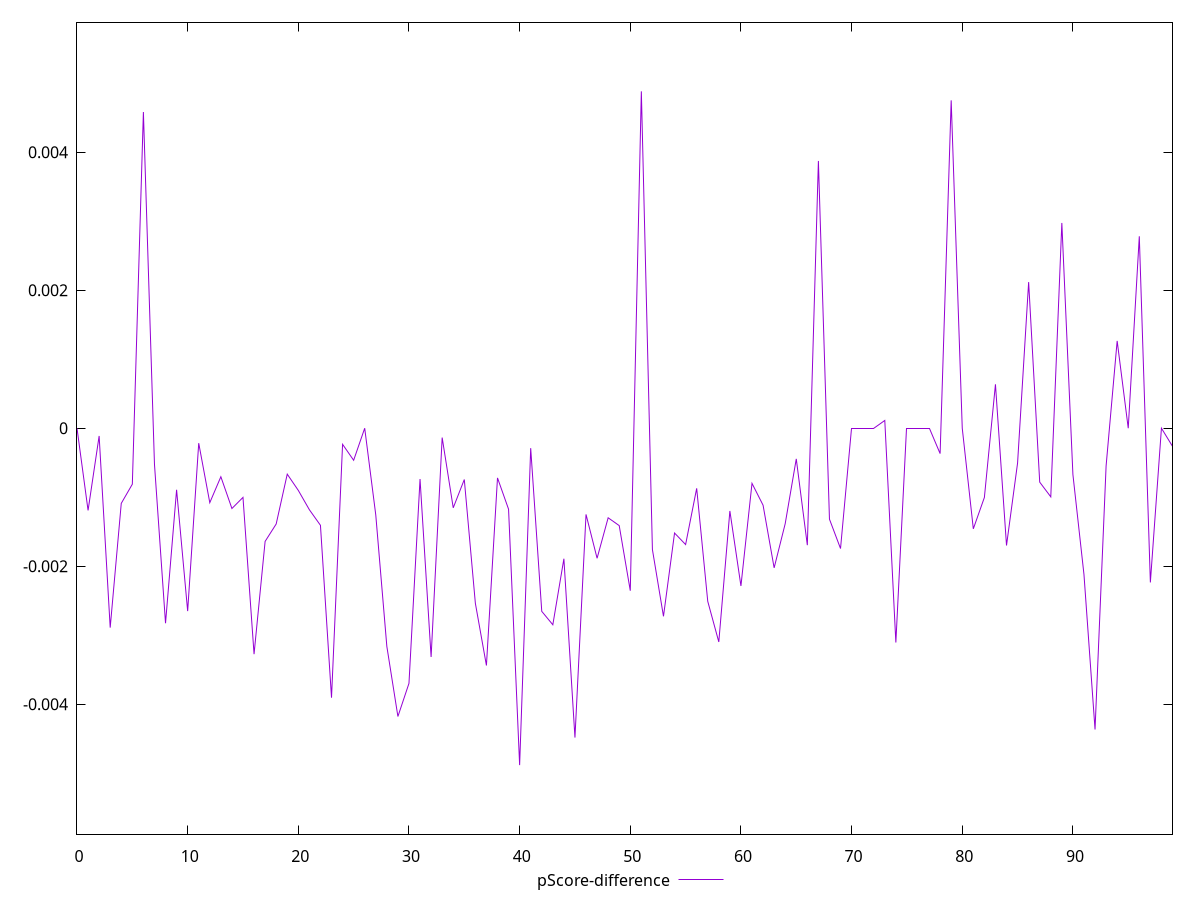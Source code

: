 reset

$pScoreDifference <<EOF
0 0
1 -0.0011911111111111428
2 -0.00011222222222218026
3 -0.0028888888888888298
4 -0.001088888888888917
5 -0.0008111111111110958
6 0.004581111111111147
7 -0.0005199999999999649
8 -0.0028255555555555256
9 -0.0008922222222221832
10 -0.002650000000000041
11 -0.0002166666666666428
12 -0.0010788888888888515
13 -0.0007033333333333891
14 -0.001163333333333294
15 -0.0010022222222222377
16 -0.0032733333333333503
17 -0.0016399999999999748
18 -0.0013877777777777656
19 -0.0006655555555555859
20 -0.0009011111111111303
21 -0.0011811111111110772
22 -0.0014066666666666672
23 -0.003904444444444488
24 -0.00023333333333330764
25 -0.0004644444444444895
26 0
27 -0.0012566666666666837
28 -0.003161111111111059
29 -0.004176666666666606
30 -0.0036966666666666814
31 -0.0007366666666667188
32 -0.0033144444444443977
33 -0.00013555555555555543
34 -0.0011533333333333395
35 -0.0007433333333333181
36 -0.0025366666666666315
37 -0.003437777777777762
38 -0.0007199999999999429
39 -0.0011733333333333595
40 -0.004881111111111114
41 -0.0002888888888888941
42 -0.0026533333333332854
43 -0.0028477777777777824
44 -0.0018911111111110657
45 -0.004482222222222165
46 -0.001248888888888855
47 -0.0018844444444444663
48 -0.001297777777777731
49 -0.0014111111111111407
50 -0.002354444444444437
51 0.004881111111111114
52 -0.001757777777777747
53 -0.0027255555555555366
54 -0.0015188888888888474
55 -0.0016855555555554957
56 -0.0008711111111111558
57 -0.0025077777777777754
58 -0.0030966666666666365
59 -0.0011988888888888605
60 -0.0022855555555555407
61 -0.0007988888888889045
62 -0.0011155555555555363
63 -0.002023333333333377
64 -0.001383333333333292
65 -0.0004444444444444695
66 -0.0016944444444444429
67 0.003872222222222277
68 -0.001317777777777751
69 -0.001743333333333319
70 0
71 0
72 0
73 0.00011250000136597826
74 -0.0031049999998261635
75 0
76 0
77 0
78 -0.0003677777777777447
79 0.004749999999379084
80 0
81 -0.00145777777777778
82 -0.001003333333333356
83 0.0006358333335567679
84 -0.0016991666673371597
85 -0.0005044444444444185
86 0.002116666665921585
87 -0.0007811111111111213
88 -0.000994444444444409
89 0.0029741666683307244
90 -0.0006711111111111778
91 -0.002119999999801281
92 -0.00436499999836093
93 -0.0005455555555555769
94 0.0012650000024586605
95 0
96 0.00278083333435164
97 -0.0022341666681071626
98 0
99 -0.00026222222222216374
EOF

set key outside below
set xrange [0:99]
set yrange [-0.005881111111111114:0.005881111111111114]
set trange [-0.005881111111111114:0.005881111111111114]
set terminal svg size 640, 500 enhanced background rgb 'white'
set output "reprap/uses-rel-preconnect/samples/pages/pScore-difference/values.svg"

plot $pScoreDifference title "pScore-difference" with line

reset
